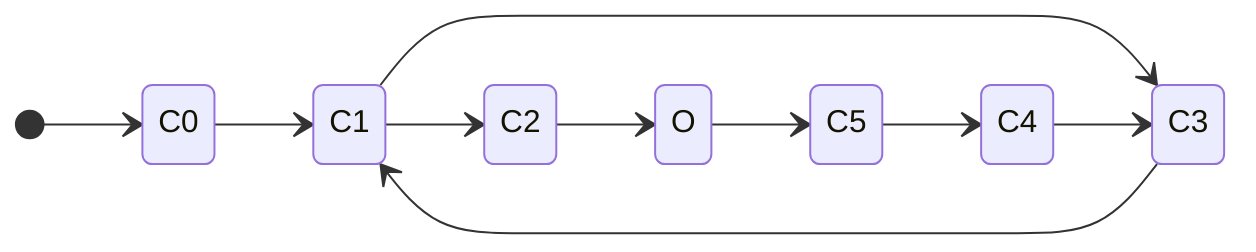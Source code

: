 stateDiagram-v2
    direction LR
    state "C0" as C0
    state "C1" as C1
    state "C2" as C2
    state "C3" as C3
    state "C4" as C4
    state "C5" as C5
    state "O" as O
    [*] --> C0
    C0 --> C1
    C1 --> C2
    C1 --> C3
    C2 --> O
    O --> C5
    C5 --> C4
    C4 --> C3
    C3 --> C1